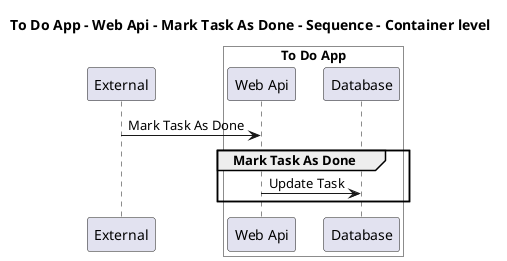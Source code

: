 @startuml

title To Do App - Web Api - Mark Task As Done - Sequence - Container level

participant "External" as C4InterFlow.SoftwareSystems.ExternalSystem

box "To Do App" #White
    participant "Web Api" as ToDoAppExample.SoftwareSystems.ToDoApp.Containers.WebApi
    participant "Database" as ToDoAppExample.SoftwareSystems.ToDoApp.Containers.Database
end box


C4InterFlow.SoftwareSystems.ExternalSystem -> ToDoAppExample.SoftwareSystems.ToDoApp.Containers.WebApi : Mark Task As Done
group Mark Task As Done
ToDoAppExample.SoftwareSystems.ToDoApp.Containers.WebApi -> ToDoAppExample.SoftwareSystems.ToDoApp.Containers.Database : Update Task
end


@enduml
